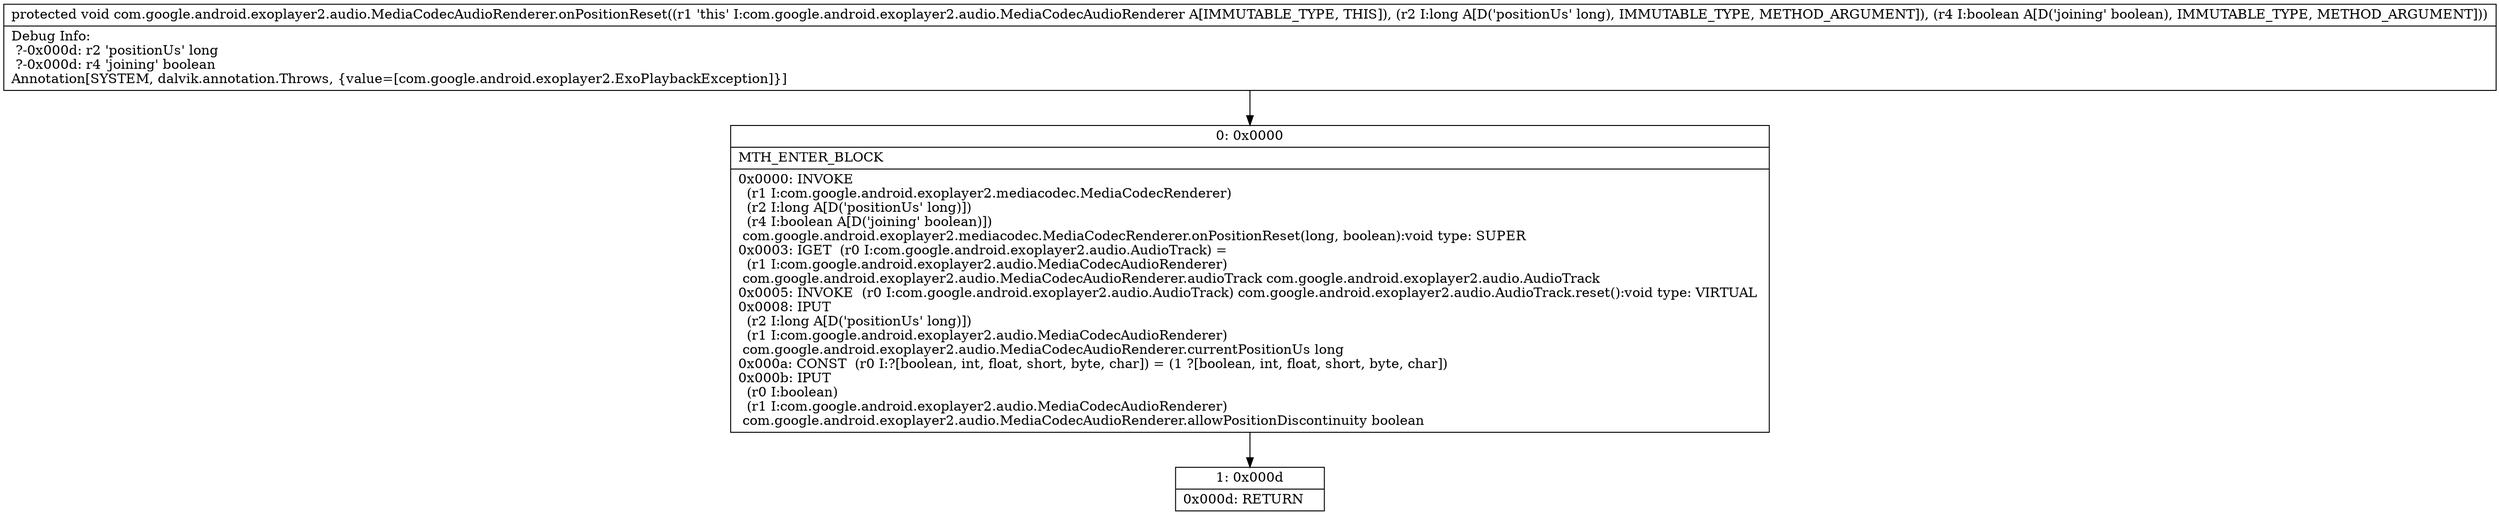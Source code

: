 digraph "CFG forcom.google.android.exoplayer2.audio.MediaCodecAudioRenderer.onPositionReset(JZ)V" {
Node_0 [shape=record,label="{0\:\ 0x0000|MTH_ENTER_BLOCK\l|0x0000: INVOKE  \l  (r1 I:com.google.android.exoplayer2.mediacodec.MediaCodecRenderer)\l  (r2 I:long A[D('positionUs' long)])\l  (r4 I:boolean A[D('joining' boolean)])\l com.google.android.exoplayer2.mediacodec.MediaCodecRenderer.onPositionReset(long, boolean):void type: SUPER \l0x0003: IGET  (r0 I:com.google.android.exoplayer2.audio.AudioTrack) = \l  (r1 I:com.google.android.exoplayer2.audio.MediaCodecAudioRenderer)\l com.google.android.exoplayer2.audio.MediaCodecAudioRenderer.audioTrack com.google.android.exoplayer2.audio.AudioTrack \l0x0005: INVOKE  (r0 I:com.google.android.exoplayer2.audio.AudioTrack) com.google.android.exoplayer2.audio.AudioTrack.reset():void type: VIRTUAL \l0x0008: IPUT  \l  (r2 I:long A[D('positionUs' long)])\l  (r1 I:com.google.android.exoplayer2.audio.MediaCodecAudioRenderer)\l com.google.android.exoplayer2.audio.MediaCodecAudioRenderer.currentPositionUs long \l0x000a: CONST  (r0 I:?[boolean, int, float, short, byte, char]) = (1 ?[boolean, int, float, short, byte, char]) \l0x000b: IPUT  \l  (r0 I:boolean)\l  (r1 I:com.google.android.exoplayer2.audio.MediaCodecAudioRenderer)\l com.google.android.exoplayer2.audio.MediaCodecAudioRenderer.allowPositionDiscontinuity boolean \l}"];
Node_1 [shape=record,label="{1\:\ 0x000d|0x000d: RETURN   \l}"];
MethodNode[shape=record,label="{protected void com.google.android.exoplayer2.audio.MediaCodecAudioRenderer.onPositionReset((r1 'this' I:com.google.android.exoplayer2.audio.MediaCodecAudioRenderer A[IMMUTABLE_TYPE, THIS]), (r2 I:long A[D('positionUs' long), IMMUTABLE_TYPE, METHOD_ARGUMENT]), (r4 I:boolean A[D('joining' boolean), IMMUTABLE_TYPE, METHOD_ARGUMENT]))  | Debug Info:\l  ?\-0x000d: r2 'positionUs' long\l  ?\-0x000d: r4 'joining' boolean\lAnnotation[SYSTEM, dalvik.annotation.Throws, \{value=[com.google.android.exoplayer2.ExoPlaybackException]\}]\l}"];
MethodNode -> Node_0;
Node_0 -> Node_1;
}

